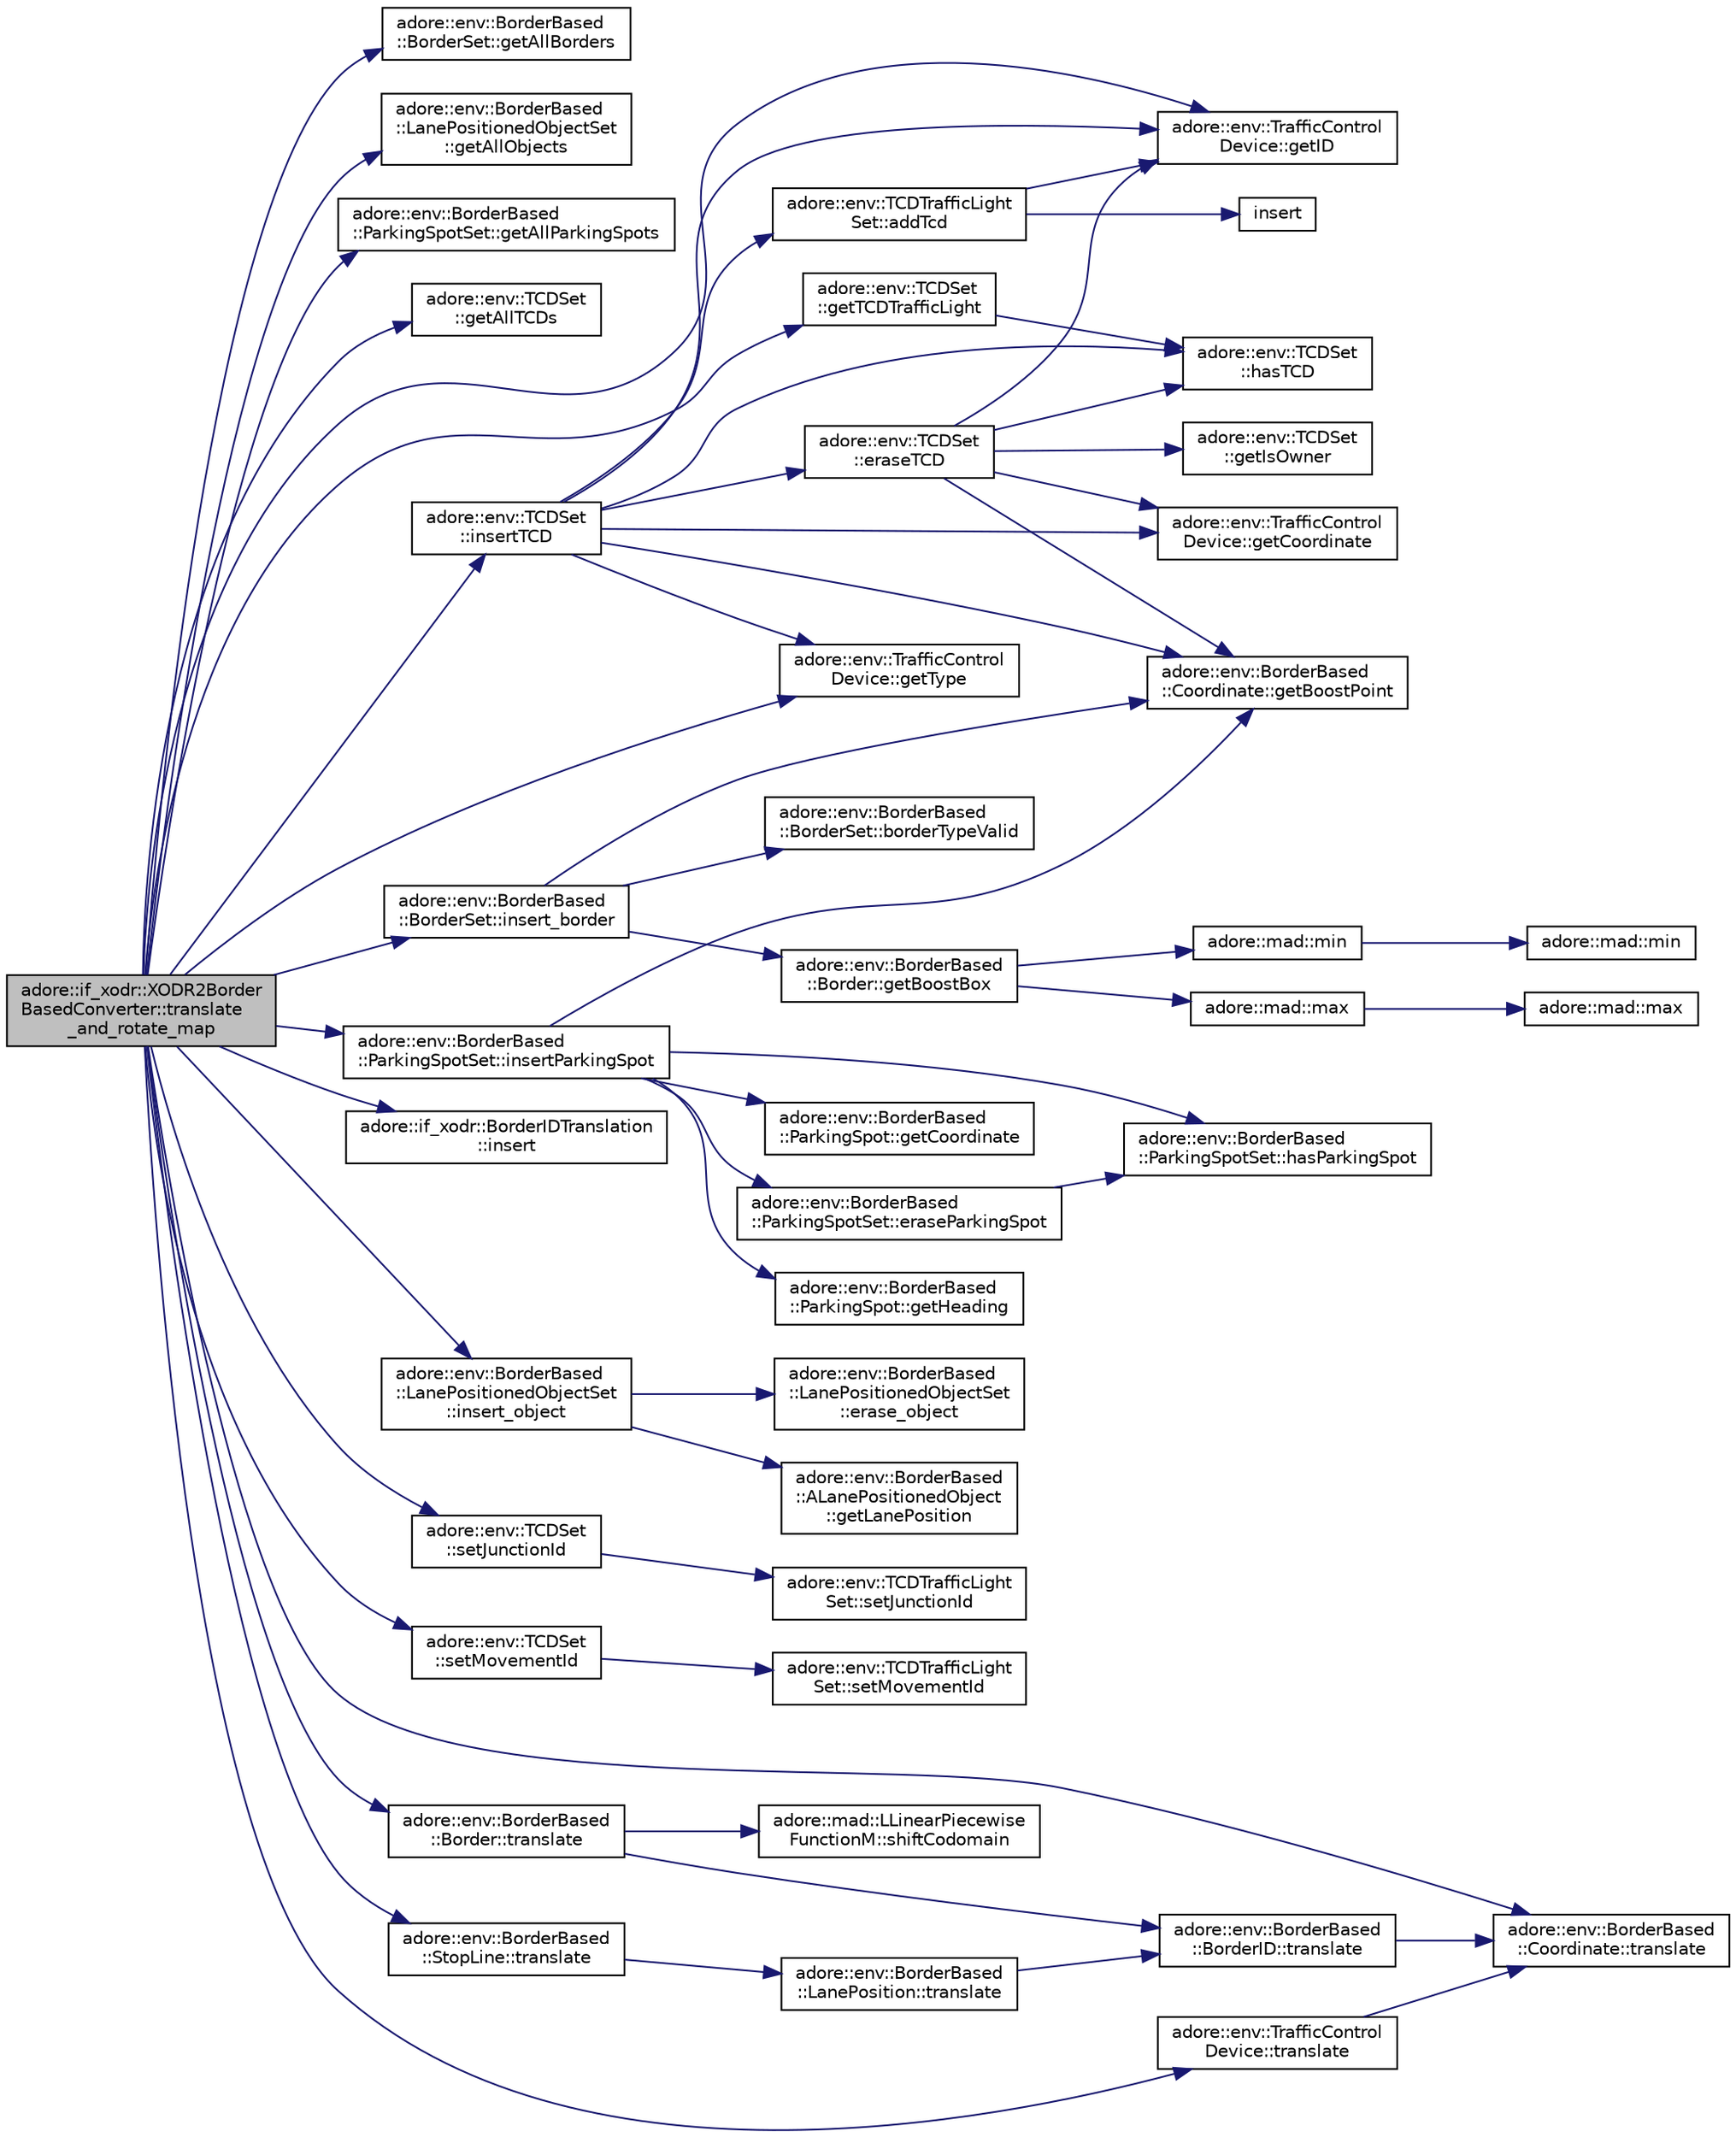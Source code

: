 digraph "adore::if_xodr::XODR2BorderBasedConverter::translate_and_rotate_map"
{
 // LATEX_PDF_SIZE
  edge [fontname="Helvetica",fontsize="10",labelfontname="Helvetica",labelfontsize="10"];
  node [fontname="Helvetica",fontsize="10",shape=record];
  rankdir="LR";
  Node1 [label="adore::if_xodr::XODR2Border\lBasedConverter::translate\l_and_rotate_map",height=0.2,width=0.4,color="black", fillcolor="grey75", style="filled", fontcolor="black",tooltip="change position of all objects via translation"];
  Node1 -> Node2 [color="midnightblue",fontsize="10",style="solid",fontname="Helvetica"];
  Node2 [label="adore::env::BorderBased\l::BorderSet::getAllBorders",height=0.2,width=0.4,color="black", fillcolor="white", style="filled",URL="$classadore_1_1env_1_1BorderBased_1_1BorderSet.html#a5dea05943e2c9a960ba7cabc59f7ebb7",tooltip="get all borders in this"];
  Node1 -> Node3 [color="midnightblue",fontsize="10",style="solid",fontname="Helvetica"];
  Node3 [label="adore::env::BorderBased\l::LanePositionedObjectSet\l::getAllObjects",height=0.2,width=0.4,color="black", fillcolor="white", style="filled",URL="$classadore_1_1env_1_1BorderBased_1_1LanePositionedObjectSet.html#a22112eba9e1486daaf0b57f3d7ddd4aa",tooltip="Get the begin()- and end()-iterator for the whole set."];
  Node1 -> Node4 [color="midnightblue",fontsize="10",style="solid",fontname="Helvetica"];
  Node4 [label="adore::env::BorderBased\l::ParkingSpotSet::getAllParkingSpots",height=0.2,width=0.4,color="black", fillcolor="white", style="filled",URL="$classadore_1_1env_1_1BorderBased_1_1ParkingSpotSet.html#aebfb26b474264dbd248d4cb36ffb5f46",tooltip=" "];
  Node1 -> Node5 [color="midnightblue",fontsize="10",style="solid",fontname="Helvetica"];
  Node5 [label="adore::env::TCDSet\l::getAllTCDs",height=0.2,width=0.4,color="black", fillcolor="white", style="filled",URL="$classadore_1_1env_1_1TCDSet.html#ab534602fe487aea5108153646ef4c2b3",tooltip=" "];
  Node1 -> Node6 [color="midnightblue",fontsize="10",style="solid",fontname="Helvetica"];
  Node6 [label="adore::env::TrafficControl\lDevice::getID",height=0.2,width=0.4,color="black", fillcolor="white", style="filled",URL="$classadore_1_1env_1_1TrafficControlDevice.html#a7d42a0120c4e1ba9dcc14a4713d39295",tooltip=" "];
  Node1 -> Node7 [color="midnightblue",fontsize="10",style="solid",fontname="Helvetica"];
  Node7 [label="adore::env::TCDSet\l::getTCDTrafficLight",height=0.2,width=0.4,color="black", fillcolor="white", style="filled",URL="$classadore_1_1env_1_1TCDSet.html#ade5e0c377d1e13b085f704e72dea0328",tooltip=" "];
  Node7 -> Node8 [color="midnightblue",fontsize="10",style="solid",fontname="Helvetica"];
  Node8 [label="adore::env::TCDSet\l::hasTCD",height=0.2,width=0.4,color="black", fillcolor="white", style="filled",URL="$classadore_1_1env_1_1TCDSet.html#a68b2bf0aa897ed1f5b3058dec897a9c5",tooltip=" "];
  Node1 -> Node9 [color="midnightblue",fontsize="10",style="solid",fontname="Helvetica"];
  Node9 [label="adore::env::TrafficControl\lDevice::getType",height=0.2,width=0.4,color="black", fillcolor="white", style="filled",URL="$classadore_1_1env_1_1TrafficControlDevice.html#a9aafce09c3b6e0c2dc90cc0d575ef842",tooltip=" "];
  Node1 -> Node10 [color="midnightblue",fontsize="10",style="solid",fontname="Helvetica"];
  Node10 [label="adore::if_xodr::BorderIDTranslation\l::insert",height=0.2,width=0.4,color="black", fillcolor="white", style="filled",URL="$classadore_1_1if__xodr_1_1BorderIDTranslation.html#a94bd6f3b65b57ad15ed1a3e8898c13da",tooltip=" "];
  Node1 -> Node11 [color="midnightblue",fontsize="10",style="solid",fontname="Helvetica"];
  Node11 [label="adore::env::BorderBased\l::BorderSet::insert_border",height=0.2,width=0.4,color="black", fillcolor="white", style="filled",URL="$classadore_1_1env_1_1BorderBased_1_1BorderSet.html#a5730d3e4fc938c9bd1e1146a8a61deec",tooltip="insert new border into this"];
  Node11 -> Node12 [color="midnightblue",fontsize="10",style="solid",fontname="Helvetica"];
  Node12 [label="adore::env::BorderBased\l::BorderSet::borderTypeValid",height=0.2,width=0.4,color="black", fillcolor="white", style="filled",URL="$classadore_1_1env_1_1BorderBased_1_1BorderSet.html#afb523effcee573e774147446ecc756ab",tooltip="check whether border type is in allowed types of set"];
  Node11 -> Node13 [color="midnightblue",fontsize="10",style="solid",fontname="Helvetica"];
  Node13 [label="adore::env::BorderBased\l::Border::getBoostBox",height=0.2,width=0.4,color="black", fillcolor="white", style="filled",URL="$structadore_1_1env_1_1BorderBased_1_1Border.html#a4b1e646e2c3d98b03e75f286611e0cda",tooltip="Get a bounding box for the implicit lane object."];
  Node13 -> Node14 [color="midnightblue",fontsize="10",style="solid",fontname="Helvetica"];
  Node14 [label="adore::mad::max",height=0.2,width=0.4,color="black", fillcolor="white", style="filled",URL="$namespaceadore_1_1mad.html#adea062854ef0b105a3fdca8cf2aca945",tooltip=" "];
  Node14 -> Node15 [color="midnightblue",fontsize="10",style="solid",fontname="Helvetica"];
  Node15 [label="adore::mad::max",height=0.2,width=0.4,color="black", fillcolor="white", style="filled",URL="$namespaceadore_1_1mad.html#a618a8842fed7b9375957b1e393c58492",tooltip=" "];
  Node13 -> Node16 [color="midnightblue",fontsize="10",style="solid",fontname="Helvetica"];
  Node16 [label="adore::mad::min",height=0.2,width=0.4,color="black", fillcolor="white", style="filled",URL="$namespaceadore_1_1mad.html#ab58ecb752f9bbfe27832e0a2c0e22c2b",tooltip=" "];
  Node16 -> Node17 [color="midnightblue",fontsize="10",style="solid",fontname="Helvetica"];
  Node17 [label="adore::mad::min",height=0.2,width=0.4,color="black", fillcolor="white", style="filled",URL="$namespaceadore_1_1mad.html#ac61b79c007d1859f93a10c04272095a1",tooltip=" "];
  Node11 -> Node18 [color="midnightblue",fontsize="10",style="solid",fontname="Helvetica"];
  Node18 [label="adore::env::BorderBased\l::Coordinate::getBoostPoint",height=0.2,width=0.4,color="black", fillcolor="white", style="filled",URL="$structadore_1_1env_1_1BorderBased_1_1Coordinate.html#abb34f84413225a9464afe389cb4f71a7",tooltip="Get a boost_point that has the same coordinates as the Coordinate object."];
  Node1 -> Node19 [color="midnightblue",fontsize="10",style="solid",fontname="Helvetica"];
  Node19 [label="adore::env::BorderBased\l::LanePositionedObjectSet\l::insert_object",height=0.2,width=0.4,color="black", fillcolor="white", style="filled",URL="$classadore_1_1env_1_1BorderBased_1_1LanePositionedObjectSet.html#a29fcda96ff83818d11fcfd6f039923d2",tooltip="Insert a new object."];
  Node19 -> Node20 [color="midnightblue",fontsize="10",style="solid",fontname="Helvetica"];
  Node20 [label="adore::env::BorderBased\l::LanePositionedObjectSet\l::erase_object",height=0.2,width=0.4,color="black", fillcolor="white", style="filled",URL="$classadore_1_1env_1_1BorderBased_1_1LanePositionedObjectSet.html#addbf17050f8673f2e6b56d7119eec2f3",tooltip="Erase objects on a certain LanePosition."];
  Node19 -> Node21 [color="midnightblue",fontsize="10",style="solid",fontname="Helvetica"];
  Node21 [label="adore::env::BorderBased\l::ALanePositionedObject\l::getLanePosition",height=0.2,width=0.4,color="black", fillcolor="white", style="filled",URL="$classadore_1_1env_1_1BorderBased_1_1ALanePositionedObject.html#a0dc7e0c282bcd5a1face09d3eb0a61ac",tooltip="Get the LanePosition of the Object."];
  Node1 -> Node22 [color="midnightblue",fontsize="10",style="solid",fontname="Helvetica"];
  Node22 [label="adore::env::BorderBased\l::ParkingSpotSet::insertParkingSpot",height=0.2,width=0.4,color="black", fillcolor="white", style="filled",URL="$classadore_1_1env_1_1BorderBased_1_1ParkingSpotSet.html#a55a6c5ae327d2249405f7034ac5b21a1",tooltip=" "];
  Node22 -> Node23 [color="midnightblue",fontsize="10",style="solid",fontname="Helvetica"];
  Node23 [label="adore::env::BorderBased\l::ParkingSpotSet::eraseParkingSpot",height=0.2,width=0.4,color="black", fillcolor="white", style="filled",URL="$classadore_1_1env_1_1BorderBased_1_1ParkingSpotSet.html#a8776df8160e432234a5d86aa39c661c3",tooltip=" "];
  Node23 -> Node24 [color="midnightblue",fontsize="10",style="solid",fontname="Helvetica"];
  Node24 [label="adore::env::BorderBased\l::ParkingSpotSet::hasParkingSpot",height=0.2,width=0.4,color="black", fillcolor="white", style="filled",URL="$classadore_1_1env_1_1BorderBased_1_1ParkingSpotSet.html#adca612dff4078dc4a81367a16e24863a",tooltip=" "];
  Node22 -> Node18 [color="midnightblue",fontsize="10",style="solid",fontname="Helvetica"];
  Node22 -> Node25 [color="midnightblue",fontsize="10",style="solid",fontname="Helvetica"];
  Node25 [label="adore::env::BorderBased\l::ParkingSpot::getCoordinate",height=0.2,width=0.4,color="black", fillcolor="white", style="filled",URL="$classadore_1_1env_1_1BorderBased_1_1ParkingSpot.html#aeb7c1b6f275ea2935bc30579103a3985",tooltip="Get the Coordinate object."];
  Node22 -> Node26 [color="midnightblue",fontsize="10",style="solid",fontname="Helvetica"];
  Node26 [label="adore::env::BorderBased\l::ParkingSpot::getHeading",height=0.2,width=0.4,color="black", fillcolor="white", style="filled",URL="$classadore_1_1env_1_1BorderBased_1_1ParkingSpot.html#a94cddc2682d2e69054595dd03e9e8108",tooltip="Get the heading of the parking spot."];
  Node22 -> Node24 [color="midnightblue",fontsize="10",style="solid",fontname="Helvetica"];
  Node1 -> Node27 [color="midnightblue",fontsize="10",style="solid",fontname="Helvetica"];
  Node27 [label="adore::env::TCDSet\l::insertTCD",height=0.2,width=0.4,color="black", fillcolor="white", style="filled",URL="$classadore_1_1env_1_1TCDSet.html#a0bc1aa1f0080f13a4dc94dd1348c3ff9",tooltip=" "];
  Node27 -> Node28 [color="midnightblue",fontsize="10",style="solid",fontname="Helvetica"];
  Node28 [label="adore::env::TCDTrafficLight\lSet::addTcd",height=0.2,width=0.4,color="black", fillcolor="white", style="filled",URL="$classadore_1_1env_1_1TCDTrafficLightSet.html#a23354f3dade1b66d92ce77e24a6c2090",tooltip=" "];
  Node28 -> Node6 [color="midnightblue",fontsize="10",style="solid",fontname="Helvetica"];
  Node28 -> Node29 [color="midnightblue",fontsize="10",style="solid",fontname="Helvetica"];
  Node29 [label="insert",height=0.2,width=0.4,color="black", fillcolor="white", style="filled",URL="$test__lpiecewiseconst_8cpp.html#ab13a8ace5ce0a34602e888b5bc2283ad",tooltip=" "];
  Node27 -> Node30 [color="midnightblue",fontsize="10",style="solid",fontname="Helvetica"];
  Node30 [label="adore::env::TCDSet\l::eraseTCD",height=0.2,width=0.4,color="black", fillcolor="white", style="filled",URL="$classadore_1_1env_1_1TCDSet.html#a4b44f9509631ceb4cd1d16b53992e87e",tooltip=" "];
  Node30 -> Node18 [color="midnightblue",fontsize="10",style="solid",fontname="Helvetica"];
  Node30 -> Node31 [color="midnightblue",fontsize="10",style="solid",fontname="Helvetica"];
  Node31 [label="adore::env::TrafficControl\lDevice::getCoordinate",height=0.2,width=0.4,color="black", fillcolor="white", style="filled",URL="$classadore_1_1env_1_1TrafficControlDevice.html#a2e949c29ffcba4db3934d05c296dc54f",tooltip=" "];
  Node30 -> Node6 [color="midnightblue",fontsize="10",style="solid",fontname="Helvetica"];
  Node30 -> Node32 [color="midnightblue",fontsize="10",style="solid",fontname="Helvetica"];
  Node32 [label="adore::env::TCDSet\l::getIsOwner",height=0.2,width=0.4,color="black", fillcolor="white", style="filled",URL="$classadore_1_1env_1_1TCDSet.html#a34d09a723018ad65f5493141a3ed7470",tooltip=" "];
  Node30 -> Node8 [color="midnightblue",fontsize="10",style="solid",fontname="Helvetica"];
  Node27 -> Node18 [color="midnightblue",fontsize="10",style="solid",fontname="Helvetica"];
  Node27 -> Node31 [color="midnightblue",fontsize="10",style="solid",fontname="Helvetica"];
  Node27 -> Node6 [color="midnightblue",fontsize="10",style="solid",fontname="Helvetica"];
  Node27 -> Node9 [color="midnightblue",fontsize="10",style="solid",fontname="Helvetica"];
  Node27 -> Node8 [color="midnightblue",fontsize="10",style="solid",fontname="Helvetica"];
  Node1 -> Node33 [color="midnightblue",fontsize="10",style="solid",fontname="Helvetica"];
  Node33 [label="adore::env::TCDSet\l::setJunctionId",height=0.2,width=0.4,color="black", fillcolor="white", style="filled",URL="$classadore_1_1env_1_1TCDSet.html#a6cd521ab33cb98dbc798bd9fbc67dcb1",tooltip=" "];
  Node33 -> Node34 [color="midnightblue",fontsize="10",style="solid",fontname="Helvetica"];
  Node34 [label="adore::env::TCDTrafficLight\lSet::setJunctionId",height=0.2,width=0.4,color="black", fillcolor="white", style="filled",URL="$classadore_1_1env_1_1TCDTrafficLightSet.html#a022cdcca1ee0c657ea2e6d688e7f105d",tooltip=" "];
  Node1 -> Node35 [color="midnightblue",fontsize="10",style="solid",fontname="Helvetica"];
  Node35 [label="adore::env::TCDSet\l::setMovementId",height=0.2,width=0.4,color="black", fillcolor="white", style="filled",URL="$classadore_1_1env_1_1TCDSet.html#a11f13325173c449519d5ec0de2c198a3",tooltip=" "];
  Node35 -> Node36 [color="midnightblue",fontsize="10",style="solid",fontname="Helvetica"];
  Node36 [label="adore::env::TCDTrafficLight\lSet::setMovementId",height=0.2,width=0.4,color="black", fillcolor="white", style="filled",URL="$classadore_1_1env_1_1TCDTrafficLightSet.html#a1e3d9e3b5b5e30837691b2ae8f600010",tooltip=" "];
  Node1 -> Node37 [color="midnightblue",fontsize="10",style="solid",fontname="Helvetica"];
  Node37 [label="adore::env::BorderBased\l::Border::translate",height=0.2,width=0.4,color="black", fillcolor="white", style="filled",URL="$structadore_1_1env_1_1BorderBased_1_1Border.html#a67143205219bd3c02105874dcbeab04d",tooltip="Translate the border."];
  Node37 -> Node38 [color="midnightblue",fontsize="10",style="solid",fontname="Helvetica"];
  Node38 [label="adore::mad::LLinearPiecewise\lFunctionM::shiftCodomain",height=0.2,width=0.4,color="black", fillcolor="white", style="filled",URL="$classadore_1_1mad_1_1LLinearPiecewiseFunctionM.html#a933bab22ae375c790af2a9bf3aaadba4",tooltip=" "];
  Node37 -> Node39 [color="midnightblue",fontsize="10",style="solid",fontname="Helvetica"];
  Node39 [label="adore::env::BorderBased\l::BorderID::translate",height=0.2,width=0.4,color="black", fillcolor="white", style="filled",URL="$structadore_1_1env_1_1BorderBased_1_1BorderID.html#a9b2a0fab766b39977b547fc4fce8a3c1",tooltip="Translate a border."];
  Node39 -> Node40 [color="midnightblue",fontsize="10",style="solid",fontname="Helvetica"];
  Node40 [label="adore::env::BorderBased\l::Coordinate::translate",height=0.2,width=0.4,color="black", fillcolor="white", style="filled",URL="$structadore_1_1env_1_1BorderBased_1_1Coordinate.html#a89c101904eb4d7a7a601fa5758dd5437",tooltip="Translate a coordinate object."];
  Node1 -> Node40 [color="midnightblue",fontsize="10",style="solid",fontname="Helvetica"];
  Node1 -> Node41 [color="midnightblue",fontsize="10",style="solid",fontname="Helvetica"];
  Node41 [label="adore::env::BorderBased\l::StopLine::translate",height=0.2,width=0.4,color="black", fillcolor="white", style="filled",URL="$classadore_1_1env_1_1BorderBased_1_1StopLine.html#afee8b7b4f1e3adb92a7a7e1cc42c1a01",tooltip="Translate the stop line."];
  Node41 -> Node42 [color="midnightblue",fontsize="10",style="solid",fontname="Helvetica"];
  Node42 [label="adore::env::BorderBased\l::LanePosition::translate",height=0.2,width=0.4,color="black", fillcolor="white", style="filled",URL="$structadore_1_1env_1_1BorderBased_1_1LanePosition.html#a194134fad350172c895fbf96ca4a78af",tooltip="Translate the LanePosition by translating the BorderID."];
  Node42 -> Node39 [color="midnightblue",fontsize="10",style="solid",fontname="Helvetica"];
  Node1 -> Node43 [color="midnightblue",fontsize="10",style="solid",fontname="Helvetica"];
  Node43 [label="adore::env::TrafficControl\lDevice::translate",height=0.2,width=0.4,color="black", fillcolor="white", style="filled",URL="$classadore_1_1env_1_1TrafficControlDevice.html#a0df87caa659f226ecd6de1b466d95f47",tooltip=" "];
  Node43 -> Node40 [color="midnightblue",fontsize="10",style="solid",fontname="Helvetica"];
}
